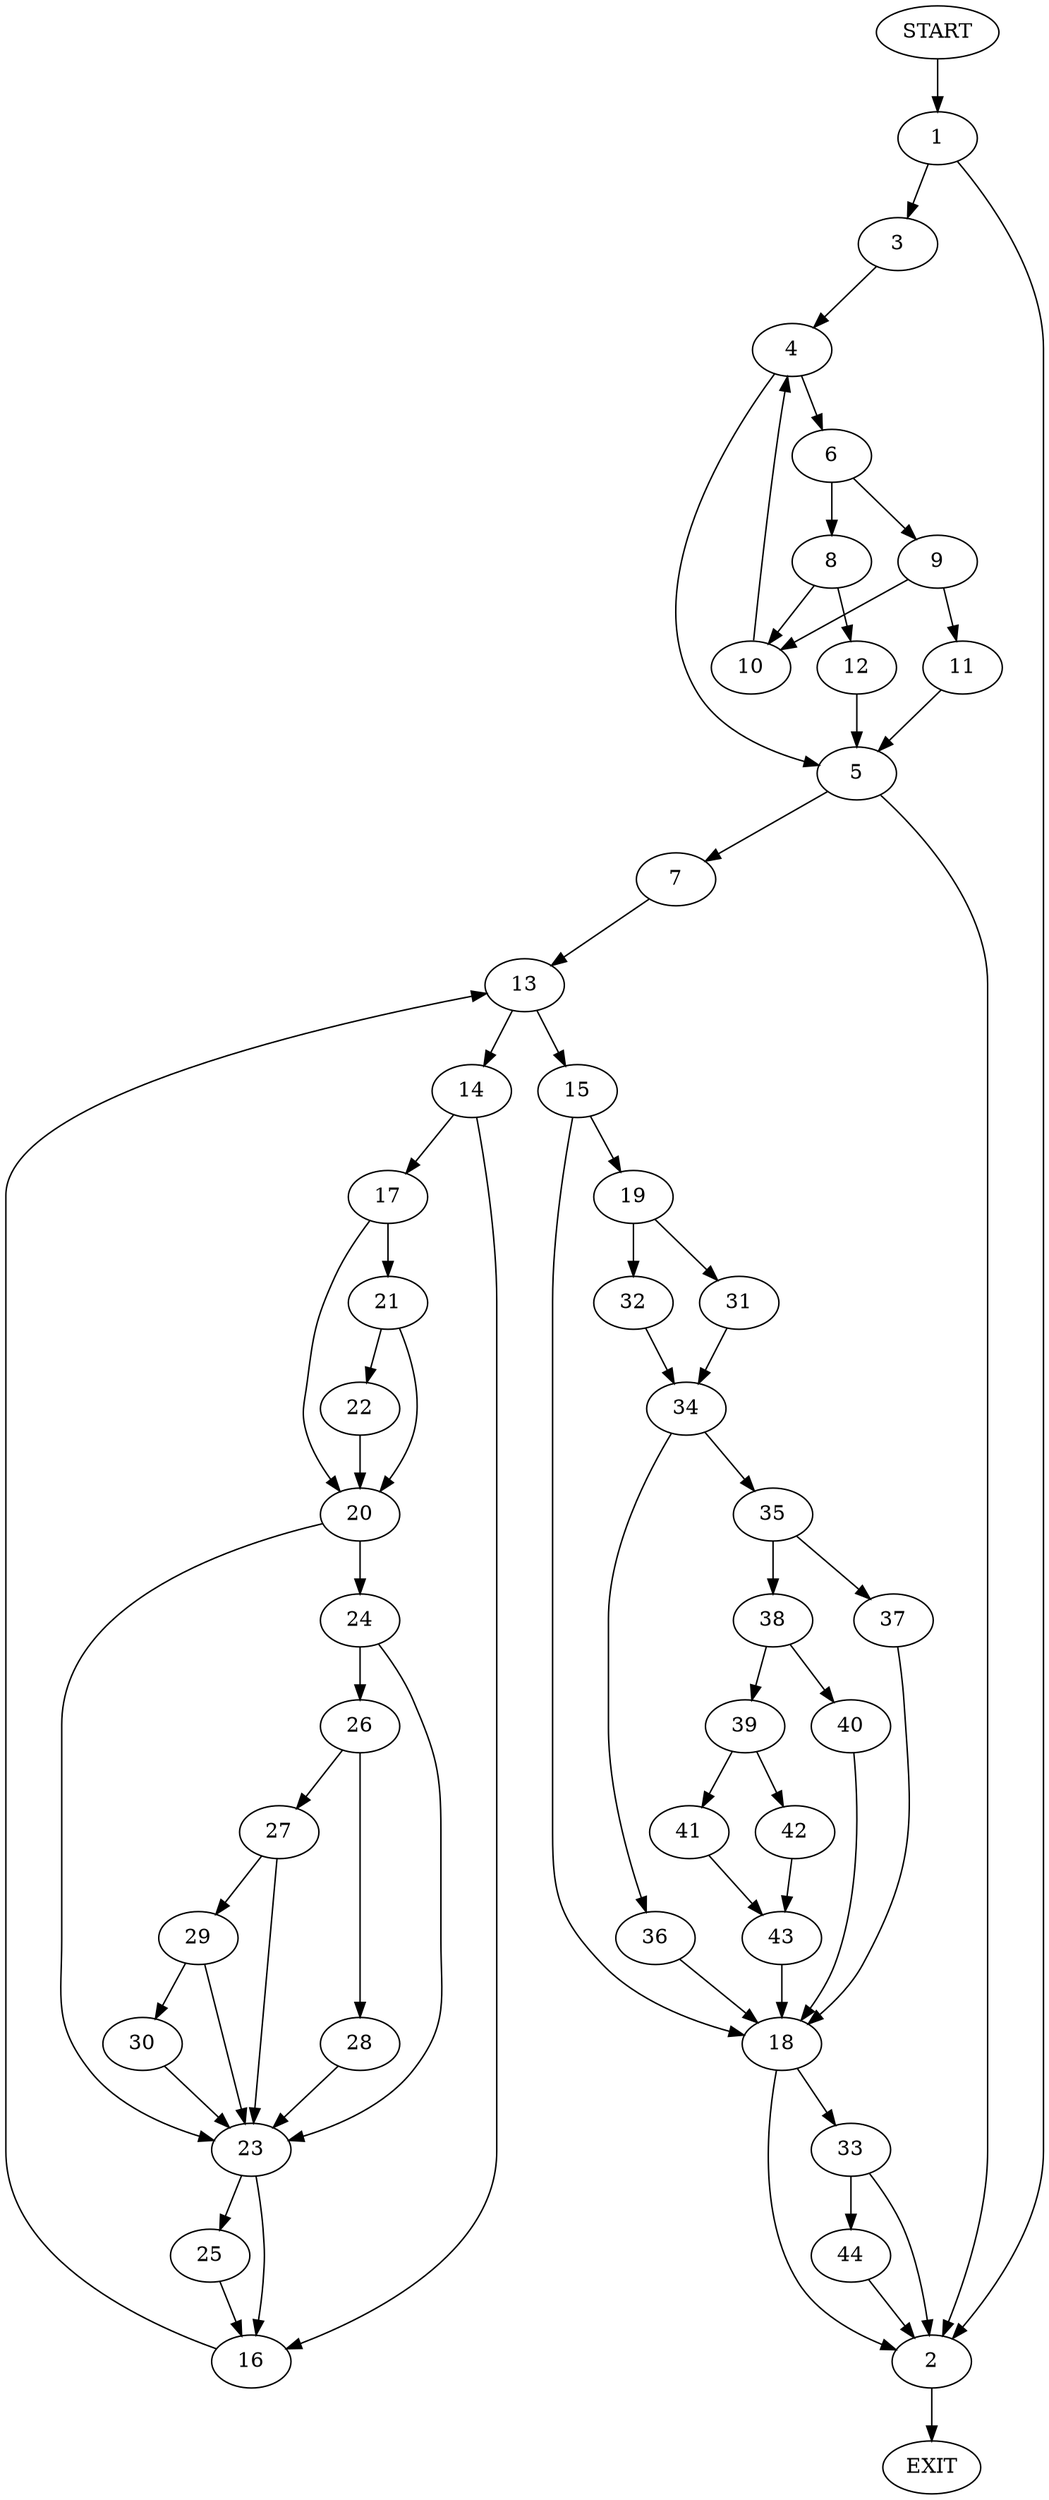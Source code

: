 digraph {
0 [label="START"]
45 [label="EXIT"]
0 -> 1
1 -> 2
1 -> 3
2 -> 45
3 -> 4
4 -> 5
4 -> 6
5 -> 7
5 -> 2
6 -> 8
6 -> 9
9 -> 10
9 -> 11
8 -> 12
8 -> 10
10 -> 4
12 -> 5
11 -> 5
7 -> 13
13 -> 14
13 -> 15
14 -> 16
14 -> 17
15 -> 18
15 -> 19
17 -> 20
17 -> 21
16 -> 13
21 -> 20
21 -> 22
20 -> 23
20 -> 24
22 -> 20
23 -> 16
23 -> 25
24 -> 23
24 -> 26
26 -> 27
26 -> 28
28 -> 23
27 -> 23
27 -> 29
29 -> 23
29 -> 30
30 -> 23
25 -> 16
19 -> 31
19 -> 32
18 -> 2
18 -> 33
31 -> 34
32 -> 34
34 -> 35
34 -> 36
35 -> 37
35 -> 38
36 -> 18
38 -> 39
38 -> 40
37 -> 18
40 -> 18
39 -> 41
39 -> 42
42 -> 43
41 -> 43
43 -> 18
33 -> 2
33 -> 44
44 -> 2
}

